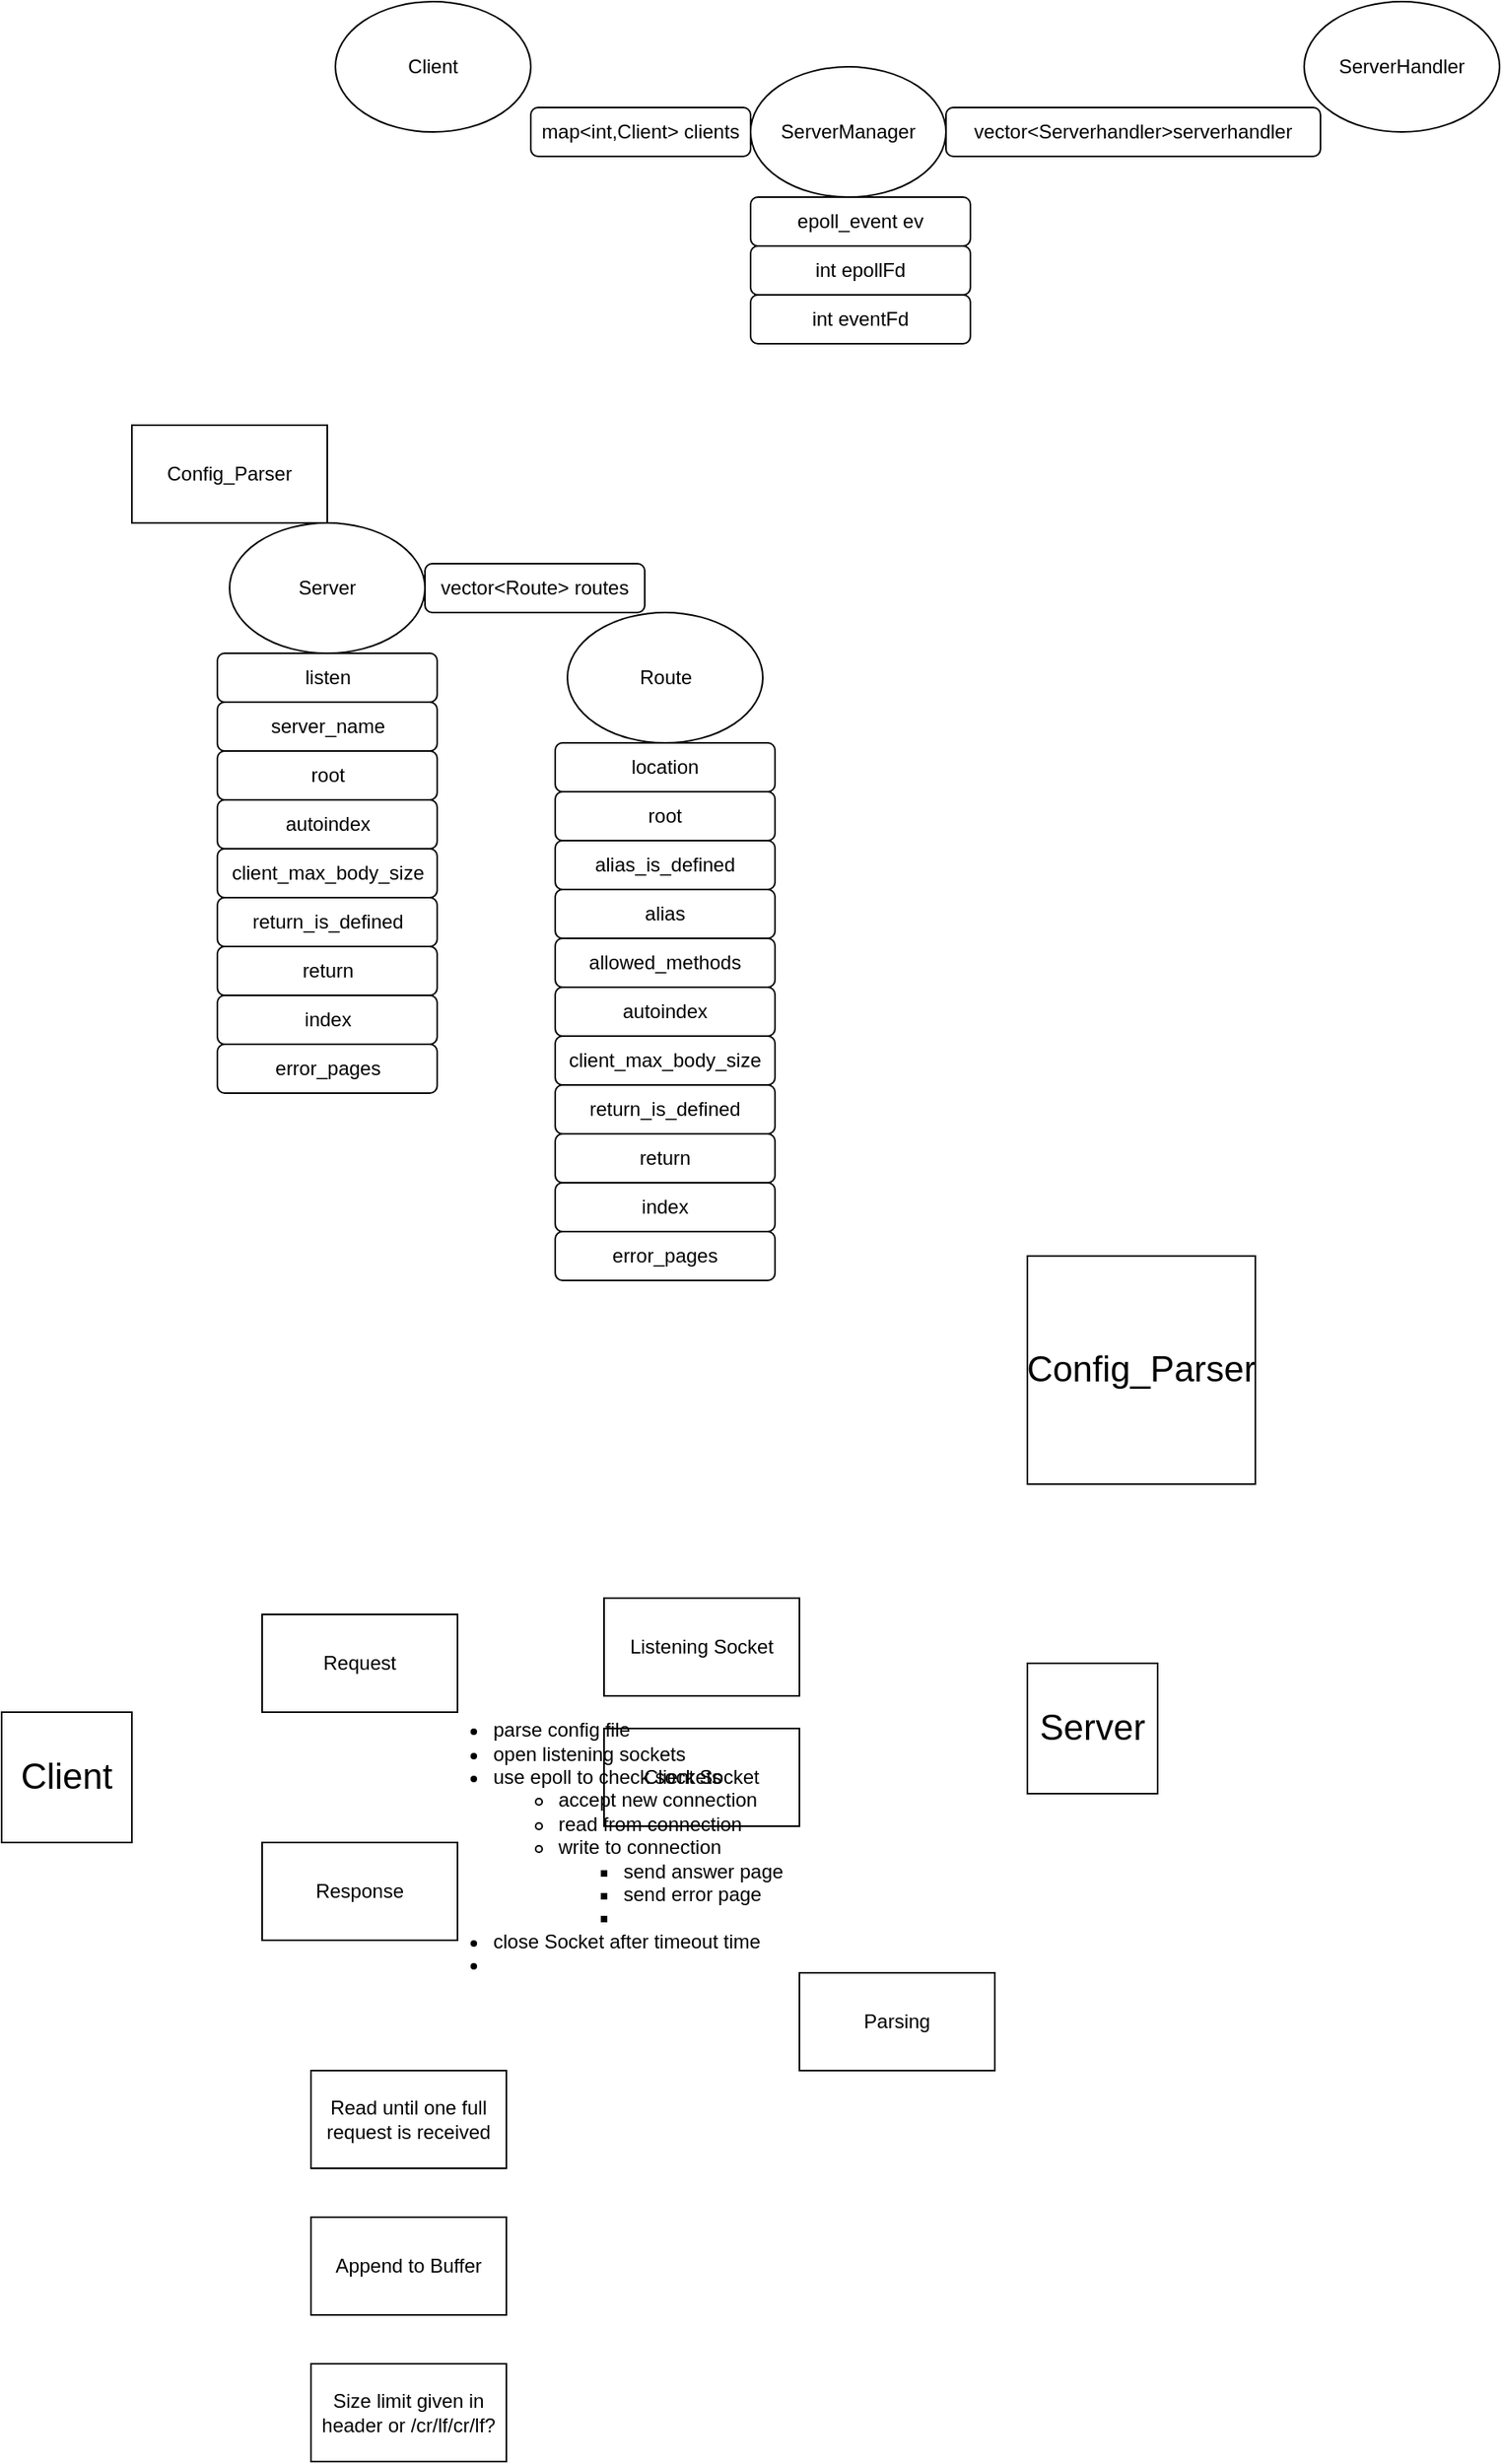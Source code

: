 <mxfile version="24.8.6">
  <diagram name="Page-1" id="eRrzwueoh_8adngkIXSs">
    <mxGraphModel dx="636" dy="2177" grid="1" gridSize="10" guides="1" tooltips="1" connect="1" arrows="1" fold="1" page="1" pageScale="1" pageWidth="850" pageHeight="1100" math="0" shadow="0">
      <root>
        <mxCell id="0" />
        <mxCell id="1" parent="0" />
        <mxCell id="aeYk51n5nFQIalupaCN_-1" value="Client" style="whiteSpace=wrap;html=1;aspect=fixed;fontSize=22;" parent="1" vertex="1">
          <mxGeometry x="80" y="320" width="80" height="80" as="geometry" />
        </mxCell>
        <mxCell id="aeYk51n5nFQIalupaCN_-2" value="Server" style="whiteSpace=wrap;html=1;aspect=fixed;fontSize=22;" parent="1" vertex="1">
          <mxGeometry x="710" y="290" width="80" height="80" as="geometry" />
        </mxCell>
        <mxCell id="aeYk51n5nFQIalupaCN_-3" value="Config_Parser" style="whiteSpace=wrap;html=1;aspect=fixed;fontSize=22;" parent="1" vertex="1">
          <mxGeometry x="710" y="40" width="140" height="140" as="geometry" />
        </mxCell>
        <mxCell id="aeYk51n5nFQIalupaCN_-8" value="Request" style="rounded=0;whiteSpace=wrap;html=1;" parent="1" vertex="1">
          <mxGeometry x="240" y="260" width="120" height="60" as="geometry" />
        </mxCell>
        <mxCell id="aeYk51n5nFQIalupaCN_-9" value="Response" style="rounded=0;whiteSpace=wrap;html=1;" parent="1" vertex="1">
          <mxGeometry x="240" y="400" width="120" height="60" as="geometry" />
        </mxCell>
        <mxCell id="aeYk51n5nFQIalupaCN_-10" value="Parsing" style="rounded=0;whiteSpace=wrap;html=1;" parent="1" vertex="1">
          <mxGeometry x="570" y="480" width="120" height="60" as="geometry" />
        </mxCell>
        <mxCell id="aeYk51n5nFQIalupaCN_-13" value="Listening Socket" style="rounded=0;whiteSpace=wrap;html=1;" parent="1" vertex="1">
          <mxGeometry x="450" y="250" width="120" height="60" as="geometry" />
        </mxCell>
        <mxCell id="aeYk51n5nFQIalupaCN_-14" value="Client Socket" style="rounded=0;whiteSpace=wrap;html=1;" parent="1" vertex="1">
          <mxGeometry x="450" y="330" width="120" height="60" as="geometry" />
        </mxCell>
        <mxCell id="aeYk51n5nFQIalupaCN_-15" value="&lt;ul&gt;&lt;li&gt;parse config file&lt;/li&gt;&lt;li&gt;open listening sockets&lt;/li&gt;&lt;li&gt;use epoll to check sockets&lt;/li&gt;&lt;ul&gt;&lt;li&gt;accept new connection&lt;/li&gt;&lt;li&gt;read from connection&lt;/li&gt;&lt;li&gt;write to connection&lt;/li&gt;&lt;ul&gt;&lt;li&gt;send answer page&lt;/li&gt;&lt;li&gt;send error page&lt;/li&gt;&lt;li&gt;&lt;br&gt;&lt;/li&gt;&lt;/ul&gt;&lt;/ul&gt;&lt;li&gt;close Socket after timeout time&lt;/li&gt;&lt;li&gt;&lt;br&gt;&lt;/li&gt;&lt;/ul&gt;&lt;div&gt;&lt;br&gt;&lt;/div&gt;" style="text;html=1;align=left;verticalAlign=middle;whiteSpace=wrap;rounded=0;" parent="1" vertex="1">
          <mxGeometry x="340" y="270" width="305" height="280" as="geometry" />
        </mxCell>
        <mxCell id="aeYk51n5nFQIalupaCN_-17" value="Read until one full request is received" style="rounded=0;whiteSpace=wrap;html=1;" parent="1" vertex="1">
          <mxGeometry x="270" y="540" width="120" height="60" as="geometry" />
        </mxCell>
        <mxCell id="aeYk51n5nFQIalupaCN_-18" value="Append to Buffer" style="rounded=0;whiteSpace=wrap;html=1;" parent="1" vertex="1">
          <mxGeometry x="270" y="630" width="120" height="60" as="geometry" />
        </mxCell>
        <mxCell id="aeYk51n5nFQIalupaCN_-19" value="Size limit given in header or /cr/lf/cr/lf?" style="rounded=0;whiteSpace=wrap;html=1;" parent="1" vertex="1">
          <mxGeometry x="270" y="720" width="120" height="60" as="geometry" />
        </mxCell>
        <mxCell id="YM9LCaY8pqyqaQv5ynZD-1" value="Config_Parser" style="rounded=0;whiteSpace=wrap;html=1;" vertex="1" parent="1">
          <mxGeometry x="160" y="-470" width="120" height="60" as="geometry" />
        </mxCell>
        <mxCell id="YM9LCaY8pqyqaQv5ynZD-3" value="Server" style="ellipse;whiteSpace=wrap;html=1;" vertex="1" parent="1">
          <mxGeometry x="220" y="-410" width="120" height="80" as="geometry" />
        </mxCell>
        <mxCell id="YM9LCaY8pqyqaQv5ynZD-4" value="Route" style="ellipse;whiteSpace=wrap;html=1;" vertex="1" parent="1">
          <mxGeometry x="427.5" y="-355" width="120" height="80" as="geometry" />
        </mxCell>
        <mxCell id="YM9LCaY8pqyqaQv5ynZD-5" value="listen" style="rounded=1;whiteSpace=wrap;html=1;" vertex="1" parent="1">
          <mxGeometry x="212.5" y="-330" width="135" height="30" as="geometry" />
        </mxCell>
        <mxCell id="YM9LCaY8pqyqaQv5ynZD-6" value="root" style="rounded=1;whiteSpace=wrap;html=1;" vertex="1" parent="1">
          <mxGeometry x="212.5" y="-270" width="135" height="30" as="geometry" />
        </mxCell>
        <mxCell id="YM9LCaY8pqyqaQv5ynZD-7" value="autoindex" style="rounded=1;whiteSpace=wrap;html=1;" vertex="1" parent="1">
          <mxGeometry x="212.5" y="-240" width="135" height="30" as="geometry" />
        </mxCell>
        <mxCell id="YM9LCaY8pqyqaQv5ynZD-8" value="client_max_body_size" style="rounded=1;whiteSpace=wrap;html=1;" vertex="1" parent="1">
          <mxGeometry x="212.5" y="-210" width="135" height="30" as="geometry" />
        </mxCell>
        <mxCell id="YM9LCaY8pqyqaQv5ynZD-9" value="return" style="rounded=1;whiteSpace=wrap;html=1;" vertex="1" parent="1">
          <mxGeometry x="212.5" y="-150" width="135" height="30" as="geometry" />
        </mxCell>
        <mxCell id="YM9LCaY8pqyqaQv5ynZD-10" value="index" style="rounded=1;whiteSpace=wrap;html=1;" vertex="1" parent="1">
          <mxGeometry x="212.5" y="-120" width="135" height="30" as="geometry" />
        </mxCell>
        <mxCell id="YM9LCaY8pqyqaQv5ynZD-11" value="server_name" style="rounded=1;whiteSpace=wrap;html=1;" vertex="1" parent="1">
          <mxGeometry x="212.5" y="-300" width="135" height="30" as="geometry" />
        </mxCell>
        <mxCell id="YM9LCaY8pqyqaQv5ynZD-12" value="error_pages" style="rounded=1;whiteSpace=wrap;html=1;" vertex="1" parent="1">
          <mxGeometry x="212.5" y="-90" width="135" height="30" as="geometry" />
        </mxCell>
        <mxCell id="YM9LCaY8pqyqaQv5ynZD-13" value="vector&amp;lt;Route&amp;gt; routes" style="rounded=1;whiteSpace=wrap;html=1;" vertex="1" parent="1">
          <mxGeometry x="340" y="-385" width="135" height="30" as="geometry" />
        </mxCell>
        <mxCell id="YM9LCaY8pqyqaQv5ynZD-14" value="location" style="rounded=1;whiteSpace=wrap;html=1;" vertex="1" parent="1">
          <mxGeometry x="420" y="-275" width="135" height="30" as="geometry" />
        </mxCell>
        <mxCell id="YM9LCaY8pqyqaQv5ynZD-15" value="root" style="rounded=1;whiteSpace=wrap;html=1;" vertex="1" parent="1">
          <mxGeometry x="420" y="-245" width="135" height="30" as="geometry" />
        </mxCell>
        <mxCell id="YM9LCaY8pqyqaQv5ynZD-16" value="autoindex" style="rounded=1;whiteSpace=wrap;html=1;" vertex="1" parent="1">
          <mxGeometry x="420" y="-125" width="135" height="30" as="geometry" />
        </mxCell>
        <mxCell id="YM9LCaY8pqyqaQv5ynZD-17" value="client_max_body_size" style="rounded=1;whiteSpace=wrap;html=1;" vertex="1" parent="1">
          <mxGeometry x="420" y="-95" width="135" height="30" as="geometry" />
        </mxCell>
        <mxCell id="YM9LCaY8pqyqaQv5ynZD-18" value="return" style="rounded=1;whiteSpace=wrap;html=1;" vertex="1" parent="1">
          <mxGeometry x="420" y="-35" width="135" height="30" as="geometry" />
        </mxCell>
        <mxCell id="YM9LCaY8pqyqaQv5ynZD-19" value="index" style="rounded=1;whiteSpace=wrap;html=1;" vertex="1" parent="1">
          <mxGeometry x="420" y="-5" width="135" height="30" as="geometry" />
        </mxCell>
        <mxCell id="YM9LCaY8pqyqaQv5ynZD-21" value="error_pages" style="rounded=1;whiteSpace=wrap;html=1;" vertex="1" parent="1">
          <mxGeometry x="420" y="25" width="135" height="30" as="geometry" />
        </mxCell>
        <mxCell id="YM9LCaY8pqyqaQv5ynZD-22" value="alias" style="rounded=1;whiteSpace=wrap;html=1;" vertex="1" parent="1">
          <mxGeometry x="420" y="-185" width="135" height="30" as="geometry" />
        </mxCell>
        <mxCell id="YM9LCaY8pqyqaQv5ynZD-23" value="allowed_methods" style="rounded=1;whiteSpace=wrap;html=1;" vertex="1" parent="1">
          <mxGeometry x="420" y="-155" width="135" height="30" as="geometry" />
        </mxCell>
        <mxCell id="YM9LCaY8pqyqaQv5ynZD-24" value="alias_is_defined" style="rounded=1;whiteSpace=wrap;html=1;" vertex="1" parent="1">
          <mxGeometry x="420" y="-215" width="135" height="30" as="geometry" />
        </mxCell>
        <mxCell id="YM9LCaY8pqyqaQv5ynZD-25" value="return_is_defined" style="rounded=1;whiteSpace=wrap;html=1;" vertex="1" parent="1">
          <mxGeometry x="420" y="-65" width="135" height="30" as="geometry" />
        </mxCell>
        <mxCell id="YM9LCaY8pqyqaQv5ynZD-26" value="return_is_defined" style="rounded=1;whiteSpace=wrap;html=1;" vertex="1" parent="1">
          <mxGeometry x="212.5" y="-180" width="135" height="30" as="geometry" />
        </mxCell>
        <mxCell id="YM9LCaY8pqyqaQv5ynZD-27" value="ServerManager" style="ellipse;whiteSpace=wrap;html=1;" vertex="1" parent="1">
          <mxGeometry x="540" y="-690" width="120" height="80" as="geometry" />
        </mxCell>
        <mxCell id="YM9LCaY8pqyqaQv5ynZD-28" value="vector&amp;lt;Serverhandler&amp;gt;serverhandler" style="rounded=1;whiteSpace=wrap;html=1;" vertex="1" parent="1">
          <mxGeometry x="660" y="-665" width="230" height="30" as="geometry" />
        </mxCell>
        <mxCell id="YM9LCaY8pqyqaQv5ynZD-29" value="map&amp;lt;int,Client&amp;gt; clients" style="rounded=1;whiteSpace=wrap;html=1;" vertex="1" parent="1">
          <mxGeometry x="405" y="-665" width="135" height="30" as="geometry" />
        </mxCell>
        <mxCell id="YM9LCaY8pqyqaQv5ynZD-35" value="int epollFd" style="rounded=1;whiteSpace=wrap;html=1;" vertex="1" parent="1">
          <mxGeometry x="540" y="-580" width="135" height="30" as="geometry" />
        </mxCell>
        <mxCell id="YM9LCaY8pqyqaQv5ynZD-37" value="epoll_event ev" style="rounded=1;whiteSpace=wrap;html=1;" vertex="1" parent="1">
          <mxGeometry x="540" y="-610" width="135" height="30" as="geometry" />
        </mxCell>
        <mxCell id="YM9LCaY8pqyqaQv5ynZD-39" value="int eventFd" style="rounded=1;whiteSpace=wrap;html=1;" vertex="1" parent="1">
          <mxGeometry x="540" y="-550" width="135" height="30" as="geometry" />
        </mxCell>
        <mxCell id="YM9LCaY8pqyqaQv5ynZD-40" value="Client" style="ellipse;whiteSpace=wrap;html=1;" vertex="1" parent="1">
          <mxGeometry x="285" y="-730" width="120" height="80" as="geometry" />
        </mxCell>
        <mxCell id="YM9LCaY8pqyqaQv5ynZD-41" value="ServerHandler" style="ellipse;whiteSpace=wrap;html=1;" vertex="1" parent="1">
          <mxGeometry x="880" y="-730" width="120" height="80" as="geometry" />
        </mxCell>
      </root>
    </mxGraphModel>
  </diagram>
</mxfile>
